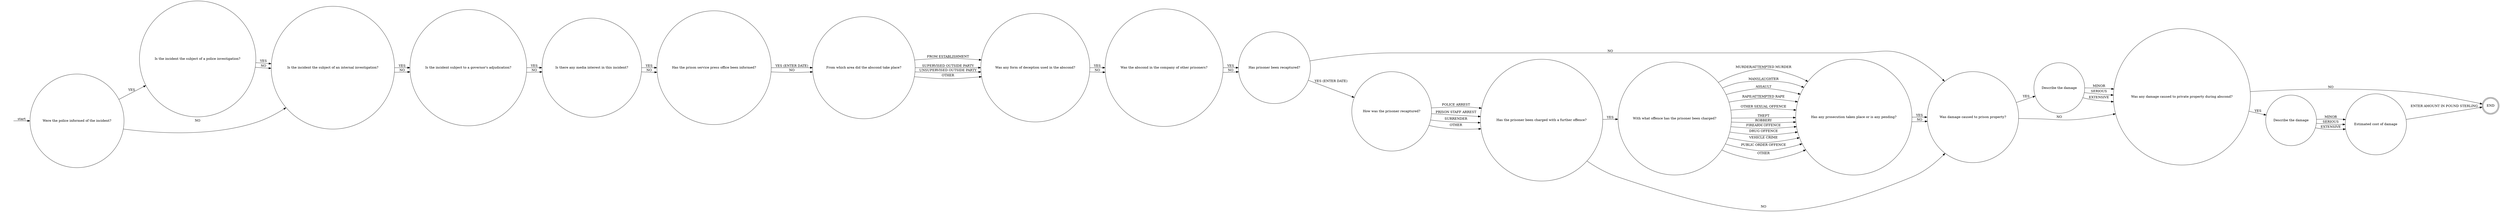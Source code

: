 digraph ABSCONDER {  rankdir=LR;
  node [shape = circle];
  START_NODE [label="", shape=none];
  START_NODE -> 44534 [label = "start"];
  END_NODE [label="END", shape="doublecircle"];
  44198 [label = "Has the prisoner been charged with a further offence?"];
  44198 -> 44854 [label = "YES"];
  44198 -> 44615 [label = "NO"];
  44271 [label = "Was any form of deception used in the abscond?"];
  44271 -> 44284 [label = "YES"];
  44271 -> 44284 [label = "NO"];
  44284 [label = "Was the abscond in the company of other prisoners?"];
  44284 -> 44861 [label = "YES"];
  44284 -> 44861 [label = "NO"];
  44326 [label = "Has the prison service press office been informed?"];
  44326 -> 44717 [label = "YES (ENTER DATE)"];
  44326 -> 44717 [label = "NO"];
  44402 [label = "How was the prisoner recaptured?"];
  44402 -> 44198 [label = "POLICE ARREST"];
  44402 -> 44198 [label = "PRISON STAFF ARREST"];
  44402 -> 44198 [label = "SURRENDER"];
  44402 -> 44198 [label = "OTHER"];
  44416 [label = "Has any prosecution taken place or is any pending?"];
  44416 -> 44615 [label = "YES"];
  44416 -> 44615 [label = "NO"];
  44467 [label = "Estimated cost of damage"];
  44467 -> END_NODE [label = "ENTER AMOUNT IN POUND STERLING"];
  44534 [label = "Were the police informed of the incident?"];
  44534 -> 44941 [label = "YES"];
  44534 -> 44766 [label = "NO"];
  44609 [label = "Is the incident subject to a governor's adjudication?"];
  44609 -> 45077 [label = "YES"];
  44609 -> 45077 [label = "NO"];
  44615 [label = "Was damage caused to prison property?"];
  44615 -> 44868 [label = "YES"];
  44615 -> 44976 [label = "NO"];
  44717 [label = "From which area did the abscond take place?"];
  44717 -> 44271 [label = "FROM ESTABLISHMENT"];
  44717 -> 44271 [label = "SUPERVISED OUTSIDE PARTY"];
  44717 -> 44271 [label = "UNSUPERVISED OUTSIDE PARTY"];
  44717 -> 44271 [label = "OTHER"];
  44766 [label = "Is the incident the subject of an internal investigation?"];
  44766 -> 44609 [label = "YES"];
  44766 -> 44609 [label = "NO"];
  44800 [label = "Describe the damage"];
  44800 -> 44467 [label = "MINOR"];
  44800 -> 44467 [label = "SERIOUS"];
  44800 -> 44467 [label = "EXTENSIVE"];
  44854 [label = "With what offence has the prisoner been charged?"];
  44854 -> 44416 [label = "MURDER/ATTEMPTED MURDER"];
  44854 -> 44416 [label = "MANSLAUGHTER"];
  44854 -> 44416 [label = "ASSAULT"];
  44854 -> 44416 [label = "RAPE/ATTEMPTED RAPE"];
  44854 -> 44416 [label = "OTHER SEXUAL OFFENCE"];
  44854 -> 44416 [label = "THEFT"];
  44854 -> 44416 [label = "ROBBERY"];
  44854 -> 44416 [label = "FIREARM OFFENCE"];
  44854 -> 44416 [label = "DRUG OFFENCE"];
  44854 -> 44416 [label = "VEHICLE CRIME"];
  44854 -> 44416 [label = "PUBLIC ORDER OFFENCE"];
  44854 -> 44416 [label = "OTHER"];
  44861 [label = "Has prisoner been recaptured?"];
  44861 -> 44402 [label = "YES (ENTER DATE)"];
  44861 -> 44615 [label = "NO"];
  44868 [label = "Describe the damage"];
  44868 -> 44976 [label = "MINOR"];
  44868 -> 44976 [label = "SERIOUS"];
  44868 -> 44976 [label = "EXTENSIVE"];
  44941 [label = "Is the incident the subject of a police investigation?"];
  44941 -> 44766 [label = "YES"];
  44941 -> 44766 [label = "NO"];
  44976 [label = "Was any damage caused to private property during abscond?"];
  44976 -> 44800 [label = "YES"];
  44976 -> END_NODE [label = "NO"];
  45077 [label = "Is there any media interest in this incident?"];
  45077 -> 44326 [label = "YES"];
  45077 -> 44326 [label = "NO"];
}
